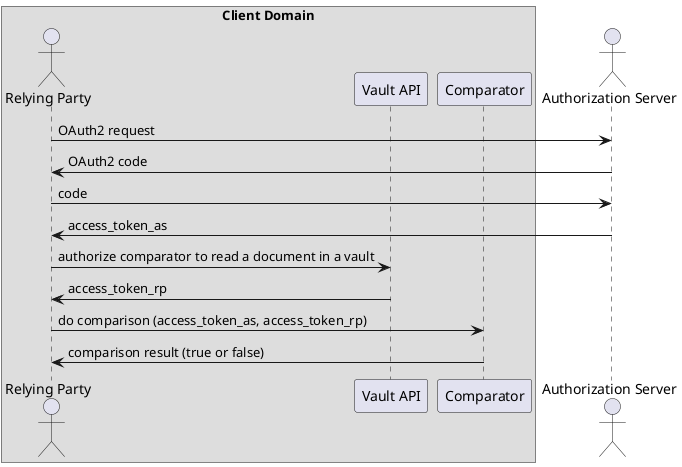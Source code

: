 @startuml

box "Client Domain"
  actor "Relying Party" as rp
  participant "Vault API" as vapi
  participant Comparator as comp
end box

actor "Authorization Server" as as

rp -> as : OAuth2 request
as -> rp : OAuth2 code
rp -> as : code
as -> rp : access_token_as
rp -> vapi : authorize comparator to read a document in a vault
vapi -> rp : access_token_rp
rp -> comp : do comparison (access_token_as, access_token_rp)
comp -> rp : comparison result (true or false)

@enduml
